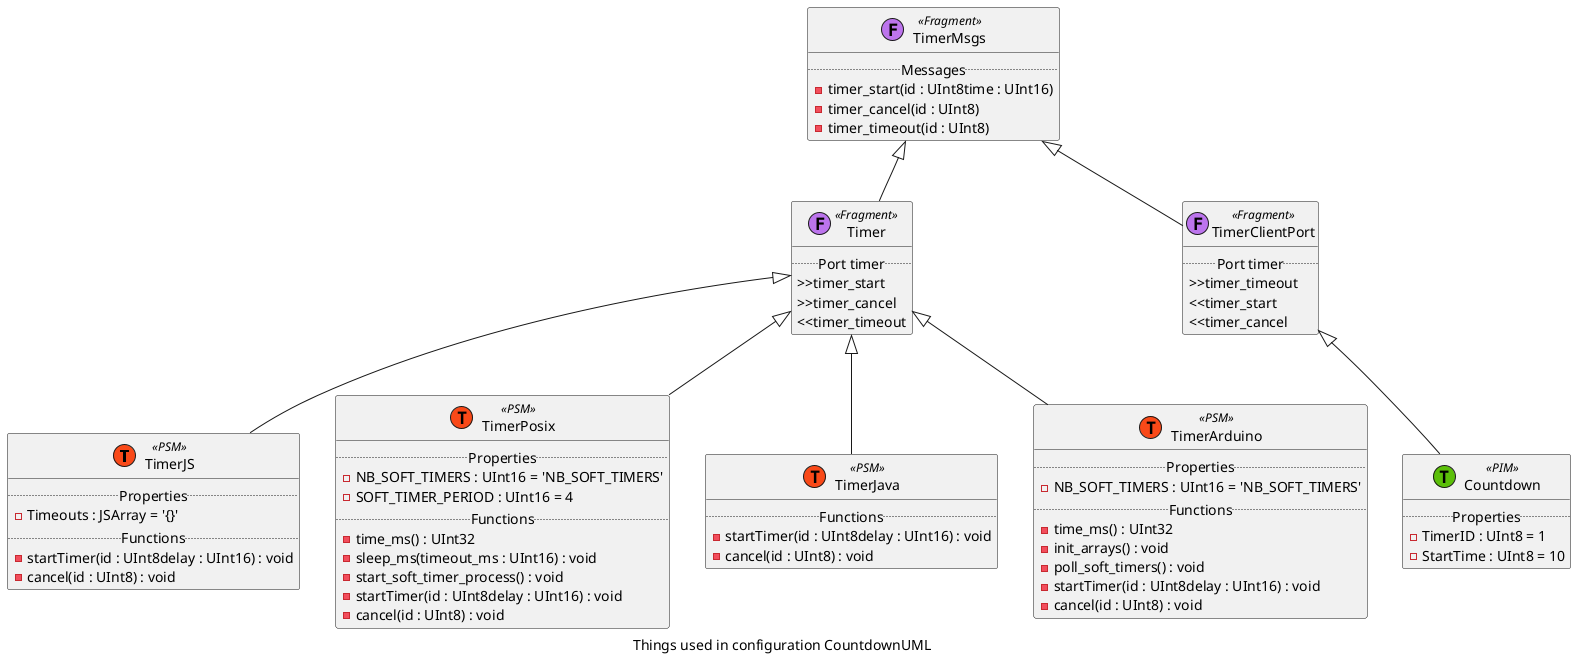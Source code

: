 @startuml
caption Things used in configuration CountdownUML
class TimerJS <<(T,#F94918)PSM>> {
..Properties..
-Timeouts : JSArray = '{}'
..Functions..
-startTimer(id : UInt8delay : UInt16) : void
-cancel(id : UInt8) : void
}
class Timer <<(F,#BC74ED)Fragment>> {
..Port timer..
>>timer_start
>>timer_cancel
<<timer_timeout
}
class TimerMsgs <<(F,#BC74ED)Fragment>> {
..Messages..
-timer_start(id : UInt8time : UInt16)
-timer_cancel(id : UInt8)
-timer_timeout(id : UInt8)
}
class TimerPosix <<(T,#F94918)PSM>> {
..Properties..
-NB_SOFT_TIMERS : UInt16 = 'NB_SOFT_TIMERS'
-SOFT_TIMER_PERIOD : UInt16 = 4
..Functions..
-time_ms() : UInt32
-sleep_ms(timeout_ms : UInt16) : void
-start_soft_timer_process() : void
-startTimer(id : UInt8delay : UInt16) : void
-cancel(id : UInt8) : void
}
class TimerJava <<(T,#F94918)PSM>> {
..Functions..
-startTimer(id : UInt8delay : UInt16) : void
-cancel(id : UInt8) : void
}
class Countdown <<(T,#5BBF09)PIM>> {
..Properties..
-TimerID : UInt8 = 1
-StartTime : UInt8 = 10
}
class TimerClientPort <<(F,#BC74ED)Fragment>> {
..Port timer..
>>timer_timeout
<<timer_start
<<timer_cancel
}
class TimerArduino <<(T,#F94918)PSM>> {
..Properties..
-NB_SOFT_TIMERS : UInt16 = 'NB_SOFT_TIMERS'
..Functions..
-time_ms() : UInt32
-init_arrays() : void
-poll_soft_timers() : void
-startTimer(id : UInt8delay : UInt16) : void
-cancel(id : UInt8) : void
}
Timer <|-- TimerJS
TimerMsgs <|-- Timer
Timer <|-- TimerPosix
Timer <|-- TimerJava
TimerClientPort <|-- Countdown
TimerMsgs <|-- TimerClientPort
Timer <|-- TimerArduino
@enduml